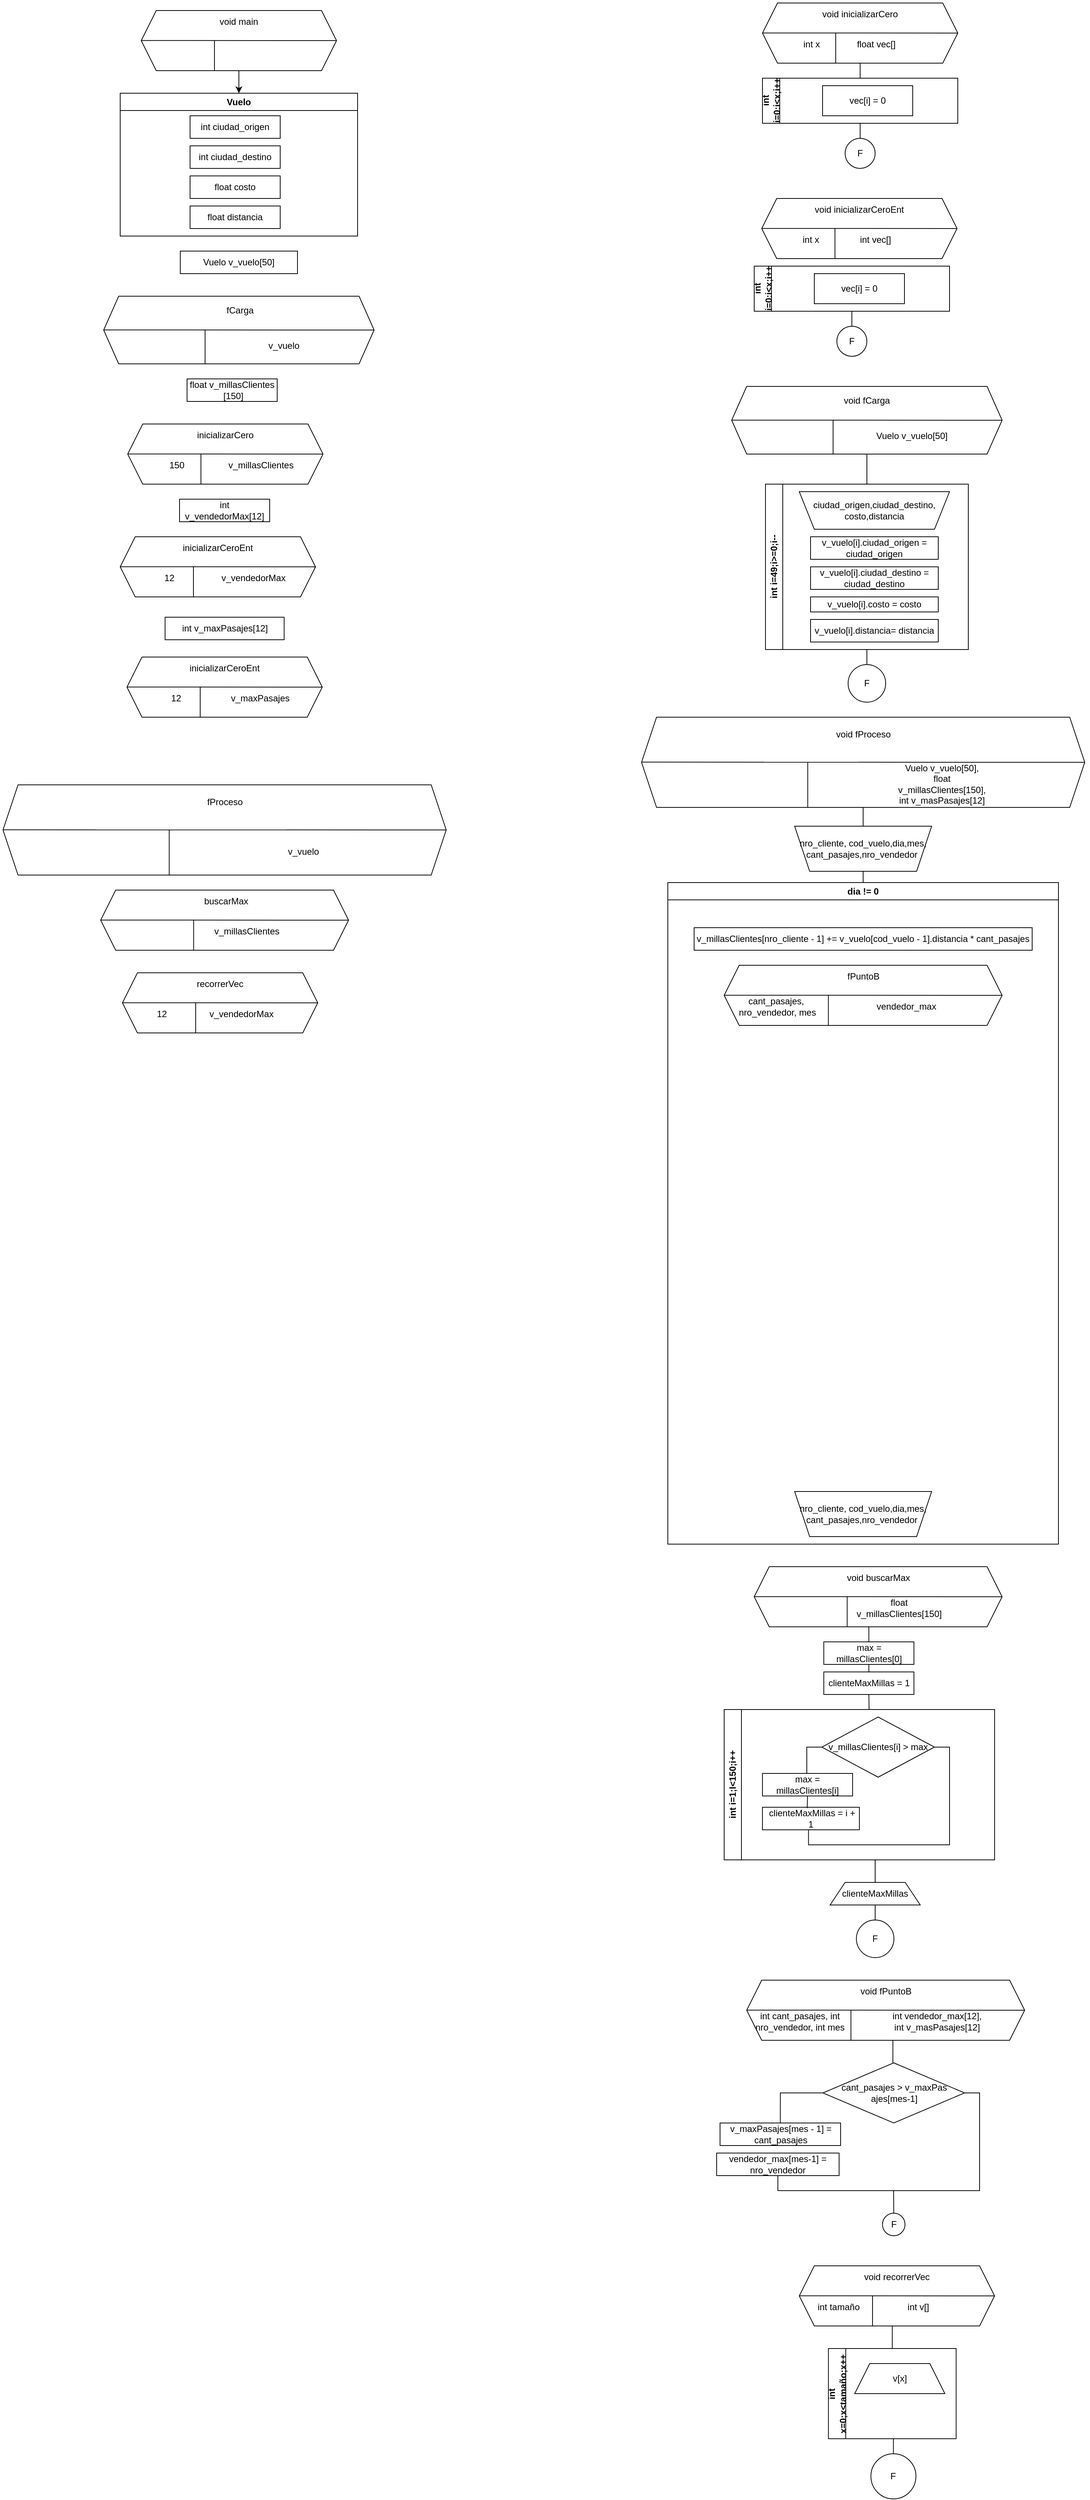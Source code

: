 <mxfile version="22.0.8" type="device">
  <diagram id="C5RBs43oDa-KdzZeNtuy" name="Page-1">
    <mxGraphModel dx="4115" dy="2000" grid="1" gridSize="10" guides="1" tooltips="1" connect="1" arrows="1" fold="1" page="1" pageScale="1" pageWidth="827" pageHeight="1169" math="0" shadow="0">
      <root>
        <mxCell id="WIyWlLk6GJQsqaUBKTNV-0" />
        <mxCell id="WIyWlLk6GJQsqaUBKTNV-1" parent="WIyWlLk6GJQsqaUBKTNV-0" />
        <mxCell id="2txYpKSFUq0930Tdio0c-0" value="" style="group" vertex="1" connectable="0" parent="WIyWlLk6GJQsqaUBKTNV-1">
          <mxGeometry x="284" y="70" width="260" height="80" as="geometry" />
        </mxCell>
        <mxCell id="2txYpKSFUq0930Tdio0c-1" value="" style="group;shadow=1;" vertex="1" connectable="0" parent="2txYpKSFUq0930Tdio0c-0">
          <mxGeometry width="260" height="80" as="geometry" />
        </mxCell>
        <mxCell id="2txYpKSFUq0930Tdio0c-2" value="" style="shape=hexagon;perimeter=hexagonPerimeter2;whiteSpace=wrap;html=1;fixedSize=1;size=20;" vertex="1" parent="2txYpKSFUq0930Tdio0c-1">
          <mxGeometry width="260" height="80" as="geometry" />
        </mxCell>
        <mxCell id="2txYpKSFUq0930Tdio0c-3" value="" style="endArrow=none;html=1;rounded=0;entryX=1;entryY=0.5;entryDx=0;entryDy=0;" edge="1" parent="2txYpKSFUq0930Tdio0c-1" target="2txYpKSFUq0930Tdio0c-2">
          <mxGeometry width="50" height="50" relative="1" as="geometry">
            <mxPoint y="39.86" as="sourcePoint" />
            <mxPoint x="173.333" y="39.86" as="targetPoint" />
          </mxGeometry>
        </mxCell>
        <mxCell id="2txYpKSFUq0930Tdio0c-6" value="void main" style="text;strokeColor=none;align=center;fillColor=none;html=1;verticalAlign=middle;whiteSpace=wrap;rounded=0;fontSize=12;fontFamily=Helvetica;fontColor=default;" vertex="1" parent="2txYpKSFUq0930Tdio0c-1">
          <mxGeometry x="65" y="10" width="130" height="10" as="geometry" />
        </mxCell>
        <mxCell id="2txYpKSFUq0930Tdio0c-7" value="" style="endArrow=none;html=1;rounded=0;fontFamily=Helvetica;fontSize=12;fontColor=default;exitX=0.375;exitY=1;exitDx=0;exitDy=0;movable=0;resizable=0;rotatable=0;deletable=0;editable=0;locked=1;connectable=0;" edge="1" parent="2txYpKSFUq0930Tdio0c-0" source="2txYpKSFUq0930Tdio0c-2">
          <mxGeometry width="50" height="50" relative="1" as="geometry">
            <mxPoint x="43.333" y="100" as="sourcePoint" />
            <mxPoint x="97.5" y="40" as="targetPoint" />
          </mxGeometry>
        </mxCell>
        <mxCell id="2txYpKSFUq0930Tdio0c-8" value="Vuelo" style="swimlane;whiteSpace=wrap;html=1;" vertex="1" parent="WIyWlLk6GJQsqaUBKTNV-1">
          <mxGeometry x="256" y="180" width="316" height="190" as="geometry" />
        </mxCell>
        <mxCell id="2txYpKSFUq0930Tdio0c-9" value="int ciudad_origen" style="whiteSpace=wrap;html=1;" vertex="1" parent="2txYpKSFUq0930Tdio0c-8">
          <mxGeometry x="93" y="30" width="120" height="30" as="geometry" />
        </mxCell>
        <mxCell id="2txYpKSFUq0930Tdio0c-11" value="float costo" style="whiteSpace=wrap;html=1;" vertex="1" parent="2txYpKSFUq0930Tdio0c-8">
          <mxGeometry x="93" y="110" width="120" height="30" as="geometry" />
        </mxCell>
        <mxCell id="2txYpKSFUq0930Tdio0c-12" value="float distancia" style="whiteSpace=wrap;html=1;" vertex="1" parent="2txYpKSFUq0930Tdio0c-8">
          <mxGeometry x="93" y="150" width="120" height="30" as="geometry" />
        </mxCell>
        <mxCell id="2txYpKSFUq0930Tdio0c-16" value="int ciudad_destino" style="whiteSpace=wrap;html=1;" vertex="1" parent="2txYpKSFUq0930Tdio0c-8">
          <mxGeometry x="93" y="70" width="120" height="30" as="geometry" />
        </mxCell>
        <mxCell id="2txYpKSFUq0930Tdio0c-17" style="edgeStyle=orthogonalEdgeStyle;rounded=0;orthogonalLoop=1;jettySize=auto;html=1;exitX=0.5;exitY=1;exitDx=0;exitDy=0;" edge="1" parent="WIyWlLk6GJQsqaUBKTNV-1" source="2txYpKSFUq0930Tdio0c-2" target="2txYpKSFUq0930Tdio0c-8">
          <mxGeometry relative="1" as="geometry" />
        </mxCell>
        <mxCell id="2txYpKSFUq0930Tdio0c-18" value="Vuelo v_vuelo[50]" style="whiteSpace=wrap;html=1;" vertex="1" parent="WIyWlLk6GJQsqaUBKTNV-1">
          <mxGeometry x="336" y="390" width="156" height="30" as="geometry" />
        </mxCell>
        <mxCell id="2txYpKSFUq0930Tdio0c-19" style="edgeStyle=orthogonalEdgeStyle;rounded=0;orthogonalLoop=1;jettySize=auto;html=1;exitX=0.5;exitY=1;exitDx=0;exitDy=0;entryX=0.5;entryY=0;entryDx=0;entryDy=0;endArrow=none;endFill=0;" edge="1" parent="WIyWlLk6GJQsqaUBKTNV-1" source="2txYpKSFUq0930Tdio0c-20" target="2txYpKSFUq0930Tdio0c-26">
          <mxGeometry relative="1" as="geometry" />
        </mxCell>
        <mxCell id="2txYpKSFUq0930Tdio0c-20" value="int i=49;i&amp;gt;=0;i--" style="swimlane;horizontal=0;whiteSpace=wrap;html=1;rounded=0;" vertex="1" parent="WIyWlLk6GJQsqaUBKTNV-1">
          <mxGeometry x="1115" y="700" width="270" height="220" as="geometry" />
        </mxCell>
        <mxCell id="2txYpKSFUq0930Tdio0c-21" value="ciudad_origen,ciudad_destino, costo,distancia" style="shape=trapezoid;perimeter=trapezoidPerimeter;whiteSpace=wrap;html=1;fixedSize=1;direction=west;rounded=0;" vertex="1" parent="2txYpKSFUq0930Tdio0c-20">
          <mxGeometry x="45" y="10" width="200" height="50" as="geometry" />
        </mxCell>
        <mxCell id="2txYpKSFUq0930Tdio0c-22" value="v_vuelo[i].ciudad_origen = ciudad_origen" style="whiteSpace=wrap;html=1;rounded=0;" vertex="1" parent="2txYpKSFUq0930Tdio0c-20">
          <mxGeometry x="60" y="70" width="170" height="30" as="geometry" />
        </mxCell>
        <mxCell id="2txYpKSFUq0930Tdio0c-23" value="v_vuelo[i].ciudad_destino = ciudad_destino" style="whiteSpace=wrap;html=1;rounded=0;" vertex="1" parent="2txYpKSFUq0930Tdio0c-20">
          <mxGeometry x="60" y="110" width="170" height="30" as="geometry" />
        </mxCell>
        <mxCell id="2txYpKSFUq0930Tdio0c-24" value="v_vuelo[i].costo = costo" style="whiteSpace=wrap;html=1;rounded=0;" vertex="1" parent="2txYpKSFUq0930Tdio0c-20">
          <mxGeometry x="60" y="150" width="170" height="20" as="geometry" />
        </mxCell>
        <mxCell id="2txYpKSFUq0930Tdio0c-25" value="v_vuelo[i].distancia= distancia" style="whiteSpace=wrap;html=1;rounded=0;" vertex="1" parent="2txYpKSFUq0930Tdio0c-20">
          <mxGeometry x="60" y="180" width="170" height="30" as="geometry" />
        </mxCell>
        <mxCell id="2txYpKSFUq0930Tdio0c-26" value="F" style="ellipse;whiteSpace=wrap;html=1;rounded=0;" vertex="1" parent="WIyWlLk6GJQsqaUBKTNV-1">
          <mxGeometry x="1225" y="940" width="50" height="50" as="geometry" />
        </mxCell>
        <mxCell id="2txYpKSFUq0930Tdio0c-27" value="" style="group;rounded=0;" vertex="1" connectable="0" parent="WIyWlLk6GJQsqaUBKTNV-1">
          <mxGeometry x="1070" y="570" width="360" height="90" as="geometry" />
        </mxCell>
        <mxCell id="2txYpKSFUq0930Tdio0c-28" value="" style="group;shadow=1;rounded=0;" vertex="1" connectable="0" parent="2txYpKSFUq0930Tdio0c-27">
          <mxGeometry width="360" height="90.0" as="geometry" />
        </mxCell>
        <mxCell id="2txYpKSFUq0930Tdio0c-29" value="" style="shape=hexagon;perimeter=hexagonPerimeter2;whiteSpace=wrap;html=1;fixedSize=1;size=20;rounded=0;" vertex="1" parent="2txYpKSFUq0930Tdio0c-28">
          <mxGeometry width="360" height="90.0" as="geometry" />
        </mxCell>
        <mxCell id="2txYpKSFUq0930Tdio0c-30" value="" style="endArrow=none;html=1;rounded=0;entryX=1;entryY=0.5;entryDx=0;entryDy=0;" edge="1" parent="2txYpKSFUq0930Tdio0c-28" target="2txYpKSFUq0930Tdio0c-29">
          <mxGeometry width="50" height="50" relative="1" as="geometry">
            <mxPoint y="44.843" as="sourcePoint" />
            <mxPoint x="240.0" y="44.843" as="targetPoint" />
          </mxGeometry>
        </mxCell>
        <mxCell id="2txYpKSFUq0930Tdio0c-31" value="Vuelo v_vuelo[50]" style="text;align=center;html=1;verticalAlign=middle;whiteSpace=wrap;rounded=0;fontSize=12;fontFamily=Helvetica;" vertex="1" parent="2txYpKSFUq0930Tdio0c-28">
          <mxGeometry x="130" y="49.091" width="220" height="33.75" as="geometry" />
        </mxCell>
        <mxCell id="2txYpKSFUq0930Tdio0c-32" value="void fCarga" style="text;align=center;html=1;verticalAlign=middle;whiteSpace=wrap;rounded=0;fontSize=12;fontFamily=Helvetica;" vertex="1" parent="2txYpKSFUq0930Tdio0c-28">
          <mxGeometry x="90" y="16.364" width="180" height="6.136" as="geometry" />
        </mxCell>
        <mxCell id="2txYpKSFUq0930Tdio0c-33" value="" style="endArrow=none;html=1;rounded=0;fontFamily=Helvetica;fontSize=12;fontColor=default;exitX=0.375;exitY=1;exitDx=0;exitDy=0;" edge="1" parent="2txYpKSFUq0930Tdio0c-27" source="2txYpKSFUq0930Tdio0c-29">
          <mxGeometry width="50" height="50" relative="1" as="geometry">
            <mxPoint x="60.0" y="112.5" as="sourcePoint" />
            <mxPoint x="135" y="45.0" as="targetPoint" />
          </mxGeometry>
        </mxCell>
        <mxCell id="2txYpKSFUq0930Tdio0c-34" style="edgeStyle=orthogonalEdgeStyle;rounded=0;orthogonalLoop=1;jettySize=auto;html=1;exitX=0.5;exitY=1;exitDx=0;exitDy=0;entryX=0.5;entryY=0;entryDx=0;entryDy=0;endArrow=none;endFill=0;" edge="1" parent="WIyWlLk6GJQsqaUBKTNV-1" source="2txYpKSFUq0930Tdio0c-29" target="2txYpKSFUq0930Tdio0c-20">
          <mxGeometry relative="1" as="geometry" />
        </mxCell>
        <mxCell id="2txYpKSFUq0930Tdio0c-35" value="" style="group;rounded=0;" vertex="1" connectable="0" parent="WIyWlLk6GJQsqaUBKTNV-1">
          <mxGeometry x="234" y="450" width="360" height="90" as="geometry" />
        </mxCell>
        <mxCell id="2txYpKSFUq0930Tdio0c-36" value="" style="group;shadow=1;rounded=0;" vertex="1" connectable="0" parent="2txYpKSFUq0930Tdio0c-35">
          <mxGeometry width="360" height="90.0" as="geometry" />
        </mxCell>
        <mxCell id="2txYpKSFUq0930Tdio0c-37" value="" style="shape=hexagon;perimeter=hexagonPerimeter2;whiteSpace=wrap;html=1;fixedSize=1;size=20;rounded=0;" vertex="1" parent="2txYpKSFUq0930Tdio0c-36">
          <mxGeometry width="360" height="90.0" as="geometry" />
        </mxCell>
        <mxCell id="2txYpKSFUq0930Tdio0c-38" value="" style="endArrow=none;html=1;rounded=0;entryX=1;entryY=0.5;entryDx=0;entryDy=0;" edge="1" parent="2txYpKSFUq0930Tdio0c-36" target="2txYpKSFUq0930Tdio0c-37">
          <mxGeometry width="50" height="50" relative="1" as="geometry">
            <mxPoint y="44.843" as="sourcePoint" />
            <mxPoint x="240.0" y="44.843" as="targetPoint" />
          </mxGeometry>
        </mxCell>
        <mxCell id="2txYpKSFUq0930Tdio0c-39" value="v_vuelo" style="text;align=center;html=1;verticalAlign=middle;whiteSpace=wrap;rounded=0;fontSize=12;fontFamily=Helvetica;" vertex="1" parent="2txYpKSFUq0930Tdio0c-36">
          <mxGeometry x="130" y="49.091" width="220" height="33.75" as="geometry" />
        </mxCell>
        <mxCell id="2txYpKSFUq0930Tdio0c-40" value="&amp;nbsp;fCarga" style="text;align=center;html=1;verticalAlign=middle;whiteSpace=wrap;rounded=0;fontSize=12;fontFamily=Helvetica;" vertex="1" parent="2txYpKSFUq0930Tdio0c-36">
          <mxGeometry x="90" y="16.364" width="180" height="6.136" as="geometry" />
        </mxCell>
        <mxCell id="2txYpKSFUq0930Tdio0c-41" value="" style="endArrow=none;html=1;rounded=0;fontFamily=Helvetica;fontSize=12;fontColor=default;exitX=0.375;exitY=1;exitDx=0;exitDy=0;" edge="1" parent="2txYpKSFUq0930Tdio0c-35" source="2txYpKSFUq0930Tdio0c-37">
          <mxGeometry width="50" height="50" relative="1" as="geometry">
            <mxPoint x="60.0" y="112.5" as="sourcePoint" />
            <mxPoint x="135" y="45.0" as="targetPoint" />
          </mxGeometry>
        </mxCell>
        <mxCell id="2txYpKSFUq0930Tdio0c-42" value="dia != 0" style="swimlane;whiteSpace=wrap;html=1;rounded=0;" vertex="1" parent="WIyWlLk6GJQsqaUBKTNV-1">
          <mxGeometry x="985" y="1230" width="520" height="880" as="geometry" />
        </mxCell>
        <mxCell id="2txYpKSFUq0930Tdio0c-43" value="nro_cliente, cod_vuelo,dia,mes, cant_pasajes,nro_vendedor&amp;nbsp;" style="shape=trapezoid;perimeter=trapezoidPerimeter;whiteSpace=wrap;html=1;fixedSize=1;direction=west;rounded=0;" vertex="1" parent="2txYpKSFUq0930Tdio0c-42">
          <mxGeometry x="168.83" y="810" width="182.37" height="60" as="geometry" />
        </mxCell>
        <mxCell id="2txYpKSFUq0930Tdio0c-239" value="v_millasClientes[nro_cliente - 1] += v_vuelo[cod_vuelo - 1].distancia * cant_pasajes" style="whiteSpace=wrap;html=1;" vertex="1" parent="2txYpKSFUq0930Tdio0c-42">
          <mxGeometry x="35" y="60" width="450" height="30" as="geometry" />
        </mxCell>
        <mxCell id="2txYpKSFUq0930Tdio0c-443" value="" style="group" vertex="1" connectable="0" parent="2txYpKSFUq0930Tdio0c-42">
          <mxGeometry x="75" y="110" width="370" height="80" as="geometry" />
        </mxCell>
        <mxCell id="2txYpKSFUq0930Tdio0c-444" value="" style="group;shadow=1;" vertex="1" connectable="0" parent="2txYpKSFUq0930Tdio0c-443">
          <mxGeometry width="370.0" height="80" as="geometry" />
        </mxCell>
        <mxCell id="2txYpKSFUq0930Tdio0c-445" value="" style="shape=hexagon;perimeter=hexagonPerimeter2;whiteSpace=wrap;html=1;fixedSize=1;size=20;" vertex="1" parent="2txYpKSFUq0930Tdio0c-444">
          <mxGeometry width="370.0" height="80" as="geometry" />
        </mxCell>
        <mxCell id="2txYpKSFUq0930Tdio0c-446" value="" style="endArrow=none;html=1;rounded=0;entryX=1;entryY=0.5;entryDx=0;entryDy=0;" edge="1" parent="2txYpKSFUq0930Tdio0c-444" target="2txYpKSFUq0930Tdio0c-445">
          <mxGeometry width="50" height="50" relative="1" as="geometry">
            <mxPoint y="39.86" as="sourcePoint" />
            <mxPoint x="246.667" y="39.86" as="targetPoint" />
          </mxGeometry>
        </mxCell>
        <mxCell id="2txYpKSFUq0930Tdio0c-447" value="cant_pasajes,&amp;nbsp; nro_vendedor, mes" style="text;strokeColor=none;align=center;fillColor=none;html=1;verticalAlign=middle;whiteSpace=wrap;rounded=0;fontSize=12;fontFamily=Helvetica;fontColor=default;" vertex="1" parent="2txYpKSFUq0930Tdio0c-444">
          <mxGeometry x="0.002" y="40" width="141.833" height="30" as="geometry" />
        </mxCell>
        <mxCell id="2txYpKSFUq0930Tdio0c-448" value="fPuntoB" style="text;strokeColor=none;align=center;fillColor=none;html=1;verticalAlign=middle;whiteSpace=wrap;rounded=0;fontSize=12;fontFamily=Helvetica;fontColor=default;" vertex="1" parent="2txYpKSFUq0930Tdio0c-444">
          <mxGeometry x="92.5" y="10" width="185.0" height="10" as="geometry" />
        </mxCell>
        <mxCell id="2txYpKSFUq0930Tdio0c-449" value="&amp;nbsp;vendedor_max" style="text;strokeColor=none;align=center;fillColor=none;html=1;verticalAlign=middle;whiteSpace=wrap;rounded=0;" vertex="1" parent="2txYpKSFUq0930Tdio0c-444">
          <mxGeometry x="203.5" y="40" width="74" height="30" as="geometry" />
        </mxCell>
        <mxCell id="2txYpKSFUq0930Tdio0c-450" value="" style="endArrow=none;html=1;rounded=0;fontFamily=Helvetica;fontSize=12;fontColor=default;exitX=0.375;exitY=1;exitDx=0;exitDy=0;movable=0;resizable=0;rotatable=0;deletable=0;editable=0;locked=1;connectable=0;" edge="1" parent="2txYpKSFUq0930Tdio0c-443" source="2txYpKSFUq0930Tdio0c-445">
          <mxGeometry width="50" height="50" relative="1" as="geometry">
            <mxPoint x="61.667" y="100" as="sourcePoint" />
            <mxPoint x="138.75" y="40" as="targetPoint" />
          </mxGeometry>
        </mxCell>
        <mxCell id="2txYpKSFUq0930Tdio0c-82" value="" style="group;rounded=0;" vertex="1" connectable="0" parent="WIyWlLk6GJQsqaUBKTNV-1">
          <mxGeometry x="950" y="1010" width="590" height="120" as="geometry" />
        </mxCell>
        <mxCell id="2txYpKSFUq0930Tdio0c-83" value="" style="group;shadow=1;rounded=0;" vertex="1" connectable="0" parent="2txYpKSFUq0930Tdio0c-82">
          <mxGeometry width="590" height="120" as="geometry" />
        </mxCell>
        <mxCell id="2txYpKSFUq0930Tdio0c-84" value="" style="shape=hexagon;perimeter=hexagonPerimeter2;whiteSpace=wrap;html=1;fixedSize=1;size=20;rounded=0;" vertex="1" parent="2txYpKSFUq0930Tdio0c-83">
          <mxGeometry width="590" height="120" as="geometry" />
        </mxCell>
        <mxCell id="2txYpKSFUq0930Tdio0c-85" value="" style="endArrow=none;html=1;rounded=0;entryX=1;entryY=0.5;entryDx=0;entryDy=0;" edge="1" parent="2txYpKSFUq0930Tdio0c-83" target="2txYpKSFUq0930Tdio0c-84">
          <mxGeometry width="50" height="50" relative="1" as="geometry">
            <mxPoint y="59.79" as="sourcePoint" />
            <mxPoint x="393.333" y="59.79" as="targetPoint" />
          </mxGeometry>
        </mxCell>
        <mxCell id="2txYpKSFUq0930Tdio0c-87" value="void fProceso" style="text;align=center;html=1;verticalAlign=middle;whiteSpace=wrap;rounded=0;fontSize=12;fontFamily=Helvetica;" vertex="1" parent="2txYpKSFUq0930Tdio0c-83">
          <mxGeometry x="147.5" y="15" width="295" height="15" as="geometry" />
        </mxCell>
        <mxCell id="2txYpKSFUq0930Tdio0c-102" value="Vuelo v_vuelo[50], float v_millasClientes[150], int v_masPasajes[12]" style="text;strokeColor=none;align=center;fillColor=none;html=1;verticalAlign=middle;whiteSpace=wrap;rounded=0;" vertex="1" parent="2txYpKSFUq0930Tdio0c-83">
          <mxGeometry x="340" y="74" width="120" height="30" as="geometry" />
        </mxCell>
        <mxCell id="2txYpKSFUq0930Tdio0c-88" value="" style="endArrow=none;html=1;rounded=0;fontFamily=Helvetica;fontSize=12;fontColor=default;exitX=0.375;exitY=1;exitDx=0;exitDy=0;" edge="1" parent="2txYpKSFUq0930Tdio0c-82" source="2txYpKSFUq0930Tdio0c-84">
          <mxGeometry width="50" height="50" relative="1" as="geometry">
            <mxPoint x="98.333" y="150" as="sourcePoint" />
            <mxPoint x="221.25" y="60" as="targetPoint" />
          </mxGeometry>
        </mxCell>
        <mxCell id="2txYpKSFUq0930Tdio0c-89" style="edgeStyle=orthogonalEdgeStyle;rounded=0;orthogonalLoop=1;jettySize=auto;html=1;exitX=0.5;exitY=0;exitDx=0;exitDy=0;entryX=0.5;entryY=0;entryDx=0;entryDy=0;endArrow=none;endFill=0;" edge="1" parent="WIyWlLk6GJQsqaUBKTNV-1" source="2txYpKSFUq0930Tdio0c-90" target="2txYpKSFUq0930Tdio0c-42">
          <mxGeometry relative="1" as="geometry" />
        </mxCell>
        <mxCell id="2txYpKSFUq0930Tdio0c-90" value="nro_cliente, cod_vuelo,dia,mes, cant_pasajes,nro_vendedor&amp;nbsp;" style="shape=trapezoid;perimeter=trapezoidPerimeter;whiteSpace=wrap;html=1;fixedSize=1;direction=west;rounded=0;" vertex="1" parent="WIyWlLk6GJQsqaUBKTNV-1">
          <mxGeometry x="1153.82" y="1155" width="182.37" height="60" as="geometry" />
        </mxCell>
        <mxCell id="2txYpKSFUq0930Tdio0c-91" style="edgeStyle=orthogonalEdgeStyle;rounded=0;orthogonalLoop=1;jettySize=auto;html=1;exitX=0.5;exitY=1;exitDx=0;exitDy=0;entryX=0.5;entryY=1;entryDx=0;entryDy=0;endArrow=none;endFill=0;" edge="1" parent="WIyWlLk6GJQsqaUBKTNV-1" source="2txYpKSFUq0930Tdio0c-84" target="2txYpKSFUq0930Tdio0c-90">
          <mxGeometry relative="1" as="geometry" />
        </mxCell>
        <mxCell id="2txYpKSFUq0930Tdio0c-110" value="" style="group;rounded=0;" vertex="1" connectable="0" parent="WIyWlLk6GJQsqaUBKTNV-1">
          <mxGeometry x="100" y="1100" width="590" height="120" as="geometry" />
        </mxCell>
        <mxCell id="2txYpKSFUq0930Tdio0c-111" value="" style="group;shadow=1;rounded=0;" vertex="1" connectable="0" parent="2txYpKSFUq0930Tdio0c-110">
          <mxGeometry width="590" height="120" as="geometry" />
        </mxCell>
        <mxCell id="2txYpKSFUq0930Tdio0c-112" value="" style="shape=hexagon;perimeter=hexagonPerimeter2;whiteSpace=wrap;html=1;fixedSize=1;size=20;rounded=0;" vertex="1" parent="2txYpKSFUq0930Tdio0c-111">
          <mxGeometry width="590" height="120" as="geometry" />
        </mxCell>
        <mxCell id="2txYpKSFUq0930Tdio0c-113" value="" style="endArrow=none;html=1;rounded=0;entryX=1;entryY=0.5;entryDx=0;entryDy=0;" edge="1" parent="2txYpKSFUq0930Tdio0c-111" target="2txYpKSFUq0930Tdio0c-112">
          <mxGeometry width="50" height="50" relative="1" as="geometry">
            <mxPoint y="59.79" as="sourcePoint" />
            <mxPoint x="393.333" y="59.79" as="targetPoint" />
          </mxGeometry>
        </mxCell>
        <mxCell id="2txYpKSFUq0930Tdio0c-114" value="fProceso" style="text;align=center;html=1;verticalAlign=middle;whiteSpace=wrap;rounded=0;fontSize=12;fontFamily=Helvetica;" vertex="1" parent="2txYpKSFUq0930Tdio0c-111">
          <mxGeometry x="147.5" y="15" width="295" height="15" as="geometry" />
        </mxCell>
        <mxCell id="2txYpKSFUq0930Tdio0c-115" value="v_vuelo" style="text;strokeColor=none;align=center;fillColor=none;html=1;verticalAlign=middle;whiteSpace=wrap;rounded=0;" vertex="1" parent="2txYpKSFUq0930Tdio0c-111">
          <mxGeometry x="340" y="74" width="120" height="30" as="geometry" />
        </mxCell>
        <mxCell id="2txYpKSFUq0930Tdio0c-116" value="" style="endArrow=none;html=1;rounded=0;fontFamily=Helvetica;fontSize=12;fontColor=default;exitX=0.375;exitY=1;exitDx=0;exitDy=0;" edge="1" parent="2txYpKSFUq0930Tdio0c-110" source="2txYpKSFUq0930Tdio0c-112">
          <mxGeometry width="50" height="50" relative="1" as="geometry">
            <mxPoint x="98.333" y="150" as="sourcePoint" />
            <mxPoint x="221.25" y="60" as="targetPoint" />
          </mxGeometry>
        </mxCell>
        <mxCell id="2txYpKSFUq0930Tdio0c-117" value="float v_millasClientes&lt;br&gt;&amp;nbsp;[150]" style="whiteSpace=wrap;html=1;" vertex="1" parent="WIyWlLk6GJQsqaUBKTNV-1">
          <mxGeometry x="345" y="560" width="120" height="30" as="geometry" />
        </mxCell>
        <mxCell id="2txYpKSFUq0930Tdio0c-118" value="" style="group" vertex="1" connectable="0" parent="WIyWlLk6GJQsqaUBKTNV-1">
          <mxGeometry x="1111" y="60" width="260" height="80" as="geometry" />
        </mxCell>
        <mxCell id="2txYpKSFUq0930Tdio0c-119" value="" style="group;shadow=1;" vertex="1" connectable="0" parent="2txYpKSFUq0930Tdio0c-118">
          <mxGeometry width="260" height="80" as="geometry" />
        </mxCell>
        <mxCell id="2txYpKSFUq0930Tdio0c-120" value="" style="shape=hexagon;perimeter=hexagonPerimeter2;whiteSpace=wrap;html=1;fixedSize=1;size=20;" vertex="1" parent="2txYpKSFUq0930Tdio0c-119">
          <mxGeometry width="260" height="80" as="geometry" />
        </mxCell>
        <mxCell id="2txYpKSFUq0930Tdio0c-121" value="" style="endArrow=none;html=1;rounded=0;entryX=1;entryY=0.5;entryDx=0;entryDy=0;" edge="1" parent="2txYpKSFUq0930Tdio0c-119" target="2txYpKSFUq0930Tdio0c-120">
          <mxGeometry width="50" height="50" relative="1" as="geometry">
            <mxPoint y="39.86" as="sourcePoint" />
            <mxPoint x="173.333" y="39.86" as="targetPoint" />
          </mxGeometry>
        </mxCell>
        <mxCell id="2txYpKSFUq0930Tdio0c-122" value="int x" style="text;strokeColor=none;align=center;fillColor=none;html=1;verticalAlign=middle;whiteSpace=wrap;rounded=0;fontSize=12;fontFamily=Helvetica;fontColor=default;" vertex="1" parent="2txYpKSFUq0930Tdio0c-119">
          <mxGeometry x="21.667" y="40" width="86.667" height="30" as="geometry" />
        </mxCell>
        <mxCell id="2txYpKSFUq0930Tdio0c-123" value="float vec[]" style="text;strokeColor=none;align=center;fillColor=none;html=1;verticalAlign=middle;whiteSpace=wrap;rounded=0;fontSize=12;fontFamily=Helvetica;fontColor=default;" vertex="1" parent="2txYpKSFUq0930Tdio0c-119">
          <mxGeometry x="108.333" y="40" width="86.667" height="30" as="geometry" />
        </mxCell>
        <mxCell id="2txYpKSFUq0930Tdio0c-124" value="void inicializarCero" style="text;strokeColor=none;align=center;fillColor=none;html=1;verticalAlign=middle;whiteSpace=wrap;rounded=0;fontSize=12;fontFamily=Helvetica;fontColor=default;" vertex="1" parent="2txYpKSFUq0930Tdio0c-119">
          <mxGeometry x="65" y="10" width="130" height="10" as="geometry" />
        </mxCell>
        <mxCell id="2txYpKSFUq0930Tdio0c-125" value="" style="endArrow=none;html=1;rounded=0;fontFamily=Helvetica;fontSize=12;fontColor=default;exitX=0.375;exitY=1;exitDx=0;exitDy=0;movable=0;resizable=0;rotatable=0;deletable=0;editable=0;locked=1;connectable=0;" edge="1" parent="2txYpKSFUq0930Tdio0c-118" source="2txYpKSFUq0930Tdio0c-120">
          <mxGeometry width="50" height="50" relative="1" as="geometry">
            <mxPoint x="43.333" y="100" as="sourcePoint" />
            <mxPoint x="97.5" y="40" as="targetPoint" />
          </mxGeometry>
        </mxCell>
        <mxCell id="2txYpKSFUq0930Tdio0c-126" style="edgeStyle=orthogonalEdgeStyle;rounded=0;orthogonalLoop=1;jettySize=auto;html=1;exitX=0.5;exitY=1;exitDx=0;exitDy=0;endArrow=none;endFill=0;" edge="1" parent="WIyWlLk6GJQsqaUBKTNV-1" source="2txYpKSFUq0930Tdio0c-127" target="2txYpKSFUq0930Tdio0c-129">
          <mxGeometry relative="1" as="geometry" />
        </mxCell>
        <mxCell id="2txYpKSFUq0930Tdio0c-127" value="int i=0:i&amp;lt;x;i++" style="swimlane;horizontal=0;whiteSpace=wrap;html=1;" vertex="1" parent="WIyWlLk6GJQsqaUBKTNV-1">
          <mxGeometry x="1111" y="160" width="260" height="60" as="geometry" />
        </mxCell>
        <mxCell id="2txYpKSFUq0930Tdio0c-128" value="vec[i] = 0" style="whiteSpace=wrap;html=1;" vertex="1" parent="2txYpKSFUq0930Tdio0c-127">
          <mxGeometry x="80.0" y="10" width="120" height="40" as="geometry" />
        </mxCell>
        <mxCell id="2txYpKSFUq0930Tdio0c-129" value="F" style="ellipse;whiteSpace=wrap;html=1;" vertex="1" parent="WIyWlLk6GJQsqaUBKTNV-1">
          <mxGeometry x="1221" y="240" width="40" height="40" as="geometry" />
        </mxCell>
        <mxCell id="2txYpKSFUq0930Tdio0c-130" style="edgeStyle=orthogonalEdgeStyle;rounded=0;orthogonalLoop=1;jettySize=auto;html=1;exitX=0.5;exitY=1;exitDx=0;exitDy=0;entryX=0.5;entryY=0;entryDx=0;entryDy=0;endArrow=none;endFill=0;" edge="1" parent="WIyWlLk6GJQsqaUBKTNV-1" source="2txYpKSFUq0930Tdio0c-120" target="2txYpKSFUq0930Tdio0c-127">
          <mxGeometry relative="1" as="geometry" />
        </mxCell>
        <mxCell id="2txYpKSFUq0930Tdio0c-131" value="" style="group" vertex="1" connectable="0" parent="WIyWlLk6GJQsqaUBKTNV-1">
          <mxGeometry x="266" y="620" width="260" height="80" as="geometry" />
        </mxCell>
        <mxCell id="2txYpKSFUq0930Tdio0c-132" value="" style="group;shadow=1;" vertex="1" connectable="0" parent="2txYpKSFUq0930Tdio0c-131">
          <mxGeometry width="260" height="80" as="geometry" />
        </mxCell>
        <mxCell id="2txYpKSFUq0930Tdio0c-133" value="" style="shape=hexagon;perimeter=hexagonPerimeter2;whiteSpace=wrap;html=1;fixedSize=1;size=20;" vertex="1" parent="2txYpKSFUq0930Tdio0c-132">
          <mxGeometry width="260" height="80" as="geometry" />
        </mxCell>
        <mxCell id="2txYpKSFUq0930Tdio0c-134" value="" style="endArrow=none;html=1;rounded=0;entryX=1;entryY=0.5;entryDx=0;entryDy=0;" edge="1" parent="2txYpKSFUq0930Tdio0c-132" target="2txYpKSFUq0930Tdio0c-133">
          <mxGeometry width="50" height="50" relative="1" as="geometry">
            <mxPoint y="39.86" as="sourcePoint" />
            <mxPoint x="173.333" y="39.86" as="targetPoint" />
          </mxGeometry>
        </mxCell>
        <mxCell id="2txYpKSFUq0930Tdio0c-135" value="150" style="text;strokeColor=none;align=center;fillColor=none;html=1;verticalAlign=middle;whiteSpace=wrap;rounded=0;fontSize=12;fontFamily=Helvetica;fontColor=default;" vertex="1" parent="2txYpKSFUq0930Tdio0c-132">
          <mxGeometry x="21.667" y="40" width="86.667" height="30" as="geometry" />
        </mxCell>
        <mxCell id="2txYpKSFUq0930Tdio0c-136" value="v_millasClientes" style="text;strokeColor=none;align=center;fillColor=none;html=1;verticalAlign=middle;whiteSpace=wrap;rounded=0;fontSize=12;fontFamily=Helvetica;fontColor=default;" vertex="1" parent="2txYpKSFUq0930Tdio0c-132">
          <mxGeometry x="134.003" y="40" width="86.667" height="30" as="geometry" />
        </mxCell>
        <mxCell id="2txYpKSFUq0930Tdio0c-137" value="inicializarCero" style="text;strokeColor=none;align=center;fillColor=none;html=1;verticalAlign=middle;whiteSpace=wrap;rounded=0;fontSize=12;fontFamily=Helvetica;fontColor=default;" vertex="1" parent="2txYpKSFUq0930Tdio0c-132">
          <mxGeometry x="65" y="10" width="130" height="10" as="geometry" />
        </mxCell>
        <mxCell id="2txYpKSFUq0930Tdio0c-138" value="" style="endArrow=none;html=1;rounded=0;fontFamily=Helvetica;fontSize=12;fontColor=default;exitX=0.375;exitY=1;exitDx=0;exitDy=0;movable=0;resizable=0;rotatable=0;deletable=0;editable=0;locked=1;connectable=0;" edge="1" parent="2txYpKSFUq0930Tdio0c-131" source="2txYpKSFUq0930Tdio0c-133">
          <mxGeometry width="50" height="50" relative="1" as="geometry">
            <mxPoint x="43.333" y="100" as="sourcePoint" />
            <mxPoint x="97.5" y="40" as="targetPoint" />
          </mxGeometry>
        </mxCell>
        <mxCell id="2txYpKSFUq0930Tdio0c-216" value="" style="group" vertex="1" connectable="0" parent="WIyWlLk6GJQsqaUBKTNV-1">
          <mxGeometry x="1100" y="2140" width="330" height="80" as="geometry" />
        </mxCell>
        <mxCell id="2txYpKSFUq0930Tdio0c-217" value="" style="group;shadow=1;" vertex="1" connectable="0" parent="2txYpKSFUq0930Tdio0c-216">
          <mxGeometry width="330" height="80" as="geometry" />
        </mxCell>
        <mxCell id="2txYpKSFUq0930Tdio0c-218" value="" style="shape=hexagon;perimeter=hexagonPerimeter2;whiteSpace=wrap;html=1;fixedSize=1;size=20;" vertex="1" parent="2txYpKSFUq0930Tdio0c-217">
          <mxGeometry width="330" height="80" as="geometry" />
        </mxCell>
        <mxCell id="2txYpKSFUq0930Tdio0c-219" value="" style="endArrow=none;html=1;rounded=0;entryX=1;entryY=0.5;entryDx=0;entryDy=0;" edge="1" parent="2txYpKSFUq0930Tdio0c-217" target="2txYpKSFUq0930Tdio0c-218">
          <mxGeometry width="50" height="50" relative="1" as="geometry">
            <mxPoint y="39.86" as="sourcePoint" />
            <mxPoint x="220.0" y="39.86" as="targetPoint" />
          </mxGeometry>
        </mxCell>
        <mxCell id="2txYpKSFUq0930Tdio0c-220" value="float v_millasClientes[150]" style="text;strokeColor=none;align=center;fillColor=none;html=1;verticalAlign=middle;whiteSpace=wrap;rounded=0;fontSize=12;fontFamily=Helvetica;fontColor=default;" vertex="1" parent="2txYpKSFUq0930Tdio0c-217">
          <mxGeometry x="137.5" y="40" width="110.0" height="30" as="geometry" />
        </mxCell>
        <mxCell id="2txYpKSFUq0930Tdio0c-221" value="void buscarMax" style="text;strokeColor=none;align=center;fillColor=none;html=1;verticalAlign=middle;whiteSpace=wrap;rounded=0;fontSize=12;fontFamily=Helvetica;fontColor=default;" vertex="1" parent="2txYpKSFUq0930Tdio0c-217">
          <mxGeometry x="82.5" y="10" width="165" height="10" as="geometry" />
        </mxCell>
        <mxCell id="2txYpKSFUq0930Tdio0c-222" value="" style="endArrow=none;html=1;rounded=0;fontFamily=Helvetica;fontSize=12;fontColor=default;exitX=0.375;exitY=1;exitDx=0;exitDy=0;movable=0;resizable=0;rotatable=0;deletable=0;editable=0;locked=1;connectable=0;" edge="1" parent="2txYpKSFUq0930Tdio0c-216" source="2txYpKSFUq0930Tdio0c-218">
          <mxGeometry width="50" height="50" relative="1" as="geometry">
            <mxPoint x="55.0" y="100" as="sourcePoint" />
            <mxPoint x="123.75" y="40" as="targetPoint" />
          </mxGeometry>
        </mxCell>
        <mxCell id="2txYpKSFUq0930Tdio0c-224" value="int i=1;I&amp;lt;150;i++" style="swimlane;horizontal=0;whiteSpace=wrap;html=1;" vertex="1" parent="WIyWlLk6GJQsqaUBKTNV-1">
          <mxGeometry x="1060" y="2330" width="360" height="200" as="geometry" />
        </mxCell>
        <mxCell id="2txYpKSFUq0930Tdio0c-225" style="edgeStyle=orthogonalEdgeStyle;rounded=0;orthogonalLoop=1;jettySize=auto;html=1;exitX=0;exitY=0.5;exitDx=0;exitDy=0;endArrow=none;endFill=0;" edge="1" parent="2txYpKSFUq0930Tdio0c-224" source="2txYpKSFUq0930Tdio0c-226" target="2txYpKSFUq0930Tdio0c-227">
          <mxGeometry relative="1" as="geometry" />
        </mxCell>
        <mxCell id="2txYpKSFUq0930Tdio0c-226" value="v_millasClientes[i] &amp;gt; max" style="rhombus;whiteSpace=wrap;html=1;" vertex="1" parent="2txYpKSFUq0930Tdio0c-224">
          <mxGeometry x="130" y="10" width="150" height="80" as="geometry" />
        </mxCell>
        <mxCell id="2txYpKSFUq0930Tdio0c-227" value="max = millasClientes[i]" style="whiteSpace=wrap;html=1;" vertex="1" parent="2txYpKSFUq0930Tdio0c-224">
          <mxGeometry x="50.96" y="85" width="120" height="30" as="geometry" />
        </mxCell>
        <mxCell id="2txYpKSFUq0930Tdio0c-228" value="&amp;nbsp;clienteMaxMillas = i + 1" style="whiteSpace=wrap;html=1;" vertex="1" parent="2txYpKSFUq0930Tdio0c-224">
          <mxGeometry x="50.96" y="130" width="129.04" height="30" as="geometry" />
        </mxCell>
        <mxCell id="2txYpKSFUq0930Tdio0c-229" style="edgeStyle=orthogonalEdgeStyle;rounded=0;orthogonalLoop=1;jettySize=auto;html=1;exitX=0.5;exitY=1;exitDx=0;exitDy=0;entryX=0.462;entryY=0.04;entryDx=0;entryDy=0;entryPerimeter=0;endArrow=none;endFill=0;" edge="1" parent="2txYpKSFUq0930Tdio0c-224" source="2txYpKSFUq0930Tdio0c-227" target="2txYpKSFUq0930Tdio0c-228">
          <mxGeometry relative="1" as="geometry" />
        </mxCell>
        <mxCell id="2txYpKSFUq0930Tdio0c-230" style="edgeStyle=orthogonalEdgeStyle;rounded=0;orthogonalLoop=1;jettySize=auto;html=1;exitX=1;exitY=0.5;exitDx=0;exitDy=0;entryX=0.475;entryY=0.987;entryDx=0;entryDy=0;entryPerimeter=0;endArrow=none;endFill=0;" edge="1" parent="2txYpKSFUq0930Tdio0c-224" source="2txYpKSFUq0930Tdio0c-226" target="2txYpKSFUq0930Tdio0c-228">
          <mxGeometry relative="1" as="geometry" />
        </mxCell>
        <mxCell id="2txYpKSFUq0930Tdio0c-231" style="edgeStyle=orthogonalEdgeStyle;rounded=0;orthogonalLoop=1;jettySize=auto;html=1;exitX=0.5;exitY=1;exitDx=0;exitDy=0;entryX=0.5;entryY=0;entryDx=0;entryDy=0;endArrow=none;endFill=0;" edge="1" parent="WIyWlLk6GJQsqaUBKTNV-1" source="2txYpKSFUq0930Tdio0c-232" target="2txYpKSFUq0930Tdio0c-234">
          <mxGeometry relative="1" as="geometry" />
        </mxCell>
        <mxCell id="2txYpKSFUq0930Tdio0c-232" value="max = millasClientes[0]" style="whiteSpace=wrap;html=1;" vertex="1" parent="WIyWlLk6GJQsqaUBKTNV-1">
          <mxGeometry x="1192.63" y="2240" width="120" height="30" as="geometry" />
        </mxCell>
        <mxCell id="2txYpKSFUq0930Tdio0c-233" style="edgeStyle=orthogonalEdgeStyle;rounded=0;orthogonalLoop=1;jettySize=auto;html=1;exitX=0.5;exitY=1;exitDx=0;exitDy=0;endArrow=none;endFill=0;" edge="1" parent="WIyWlLk6GJQsqaUBKTNV-1" source="2txYpKSFUq0930Tdio0c-234">
          <mxGeometry relative="1" as="geometry">
            <mxPoint x="1252.94" y="2330" as="targetPoint" />
          </mxGeometry>
        </mxCell>
        <mxCell id="2txYpKSFUq0930Tdio0c-234" value="clienteMaxMillas = 1" style="whiteSpace=wrap;html=1;" vertex="1" parent="WIyWlLk6GJQsqaUBKTNV-1">
          <mxGeometry x="1192.63" y="2280" width="120" height="30" as="geometry" />
        </mxCell>
        <mxCell id="2txYpKSFUq0930Tdio0c-235" value="F" style="ellipse;whiteSpace=wrap;html=1;" vertex="1" parent="WIyWlLk6GJQsqaUBKTNV-1">
          <mxGeometry x="1236" y="2610" width="50" height="50" as="geometry" />
        </mxCell>
        <mxCell id="2txYpKSFUq0930Tdio0c-236" style="edgeStyle=orthogonalEdgeStyle;rounded=0;orthogonalLoop=1;jettySize=auto;html=1;exitX=0.5;exitY=1;exitDx=0;exitDy=0;entryX=0.5;entryY=0;entryDx=0;entryDy=0;endArrow=none;endFill=0;" edge="1" parent="WIyWlLk6GJQsqaUBKTNV-1" source="2txYpKSFUq0930Tdio0c-218" target="2txYpKSFUq0930Tdio0c-232">
          <mxGeometry relative="1" as="geometry" />
        </mxCell>
        <mxCell id="2txYpKSFUq0930Tdio0c-241" style="edgeStyle=orthogonalEdgeStyle;rounded=0;orthogonalLoop=1;jettySize=auto;html=1;exitX=0.5;exitY=1;exitDx=0;exitDy=0;entryX=0.5;entryY=0;entryDx=0;entryDy=0;endArrow=none;endFill=0;" edge="1" parent="WIyWlLk6GJQsqaUBKTNV-1" source="2txYpKSFUq0930Tdio0c-240" target="2txYpKSFUq0930Tdio0c-235">
          <mxGeometry relative="1" as="geometry" />
        </mxCell>
        <mxCell id="2txYpKSFUq0930Tdio0c-242" style="edgeStyle=orthogonalEdgeStyle;rounded=0;orthogonalLoop=1;jettySize=auto;html=1;exitX=0.5;exitY=0;exitDx=0;exitDy=0;endArrow=none;endFill=0;" edge="1" parent="WIyWlLk6GJQsqaUBKTNV-1" source="2txYpKSFUq0930Tdio0c-240">
          <mxGeometry relative="1" as="geometry">
            <mxPoint x="1261" y="2530" as="targetPoint" />
          </mxGeometry>
        </mxCell>
        <mxCell id="2txYpKSFUq0930Tdio0c-240" value="clienteMaxMillas" style="shape=trapezoid;perimeter=trapezoidPerimeter;whiteSpace=wrap;html=1;fixedSize=1;" vertex="1" parent="WIyWlLk6GJQsqaUBKTNV-1">
          <mxGeometry x="1201" y="2560" width="120" height="30" as="geometry" />
        </mxCell>
        <mxCell id="2txYpKSFUq0930Tdio0c-245" value="" style="group" vertex="1" connectable="0" parent="WIyWlLk6GJQsqaUBKTNV-1">
          <mxGeometry x="230" y="1240" width="330" height="80" as="geometry" />
        </mxCell>
        <mxCell id="2txYpKSFUq0930Tdio0c-246" value="" style="group;shadow=1;" vertex="1" connectable="0" parent="2txYpKSFUq0930Tdio0c-245">
          <mxGeometry width="330" height="80" as="geometry" />
        </mxCell>
        <mxCell id="2txYpKSFUq0930Tdio0c-247" value="" style="shape=hexagon;perimeter=hexagonPerimeter2;whiteSpace=wrap;html=1;fixedSize=1;size=20;" vertex="1" parent="2txYpKSFUq0930Tdio0c-246">
          <mxGeometry width="330" height="80" as="geometry" />
        </mxCell>
        <mxCell id="2txYpKSFUq0930Tdio0c-248" value="" style="endArrow=none;html=1;rounded=0;entryX=1;entryY=0.5;entryDx=0;entryDy=0;" edge="1" parent="2txYpKSFUq0930Tdio0c-246" target="2txYpKSFUq0930Tdio0c-247">
          <mxGeometry width="50" height="50" relative="1" as="geometry">
            <mxPoint y="39.86" as="sourcePoint" />
            <mxPoint x="220.0" y="39.86" as="targetPoint" />
          </mxGeometry>
        </mxCell>
        <mxCell id="2txYpKSFUq0930Tdio0c-249" value="&amp;nbsp;v_millasClientes" style="text;strokeColor=none;align=center;fillColor=none;html=1;verticalAlign=middle;whiteSpace=wrap;rounded=0;fontSize=12;fontFamily=Helvetica;fontColor=default;" vertex="1" parent="2txYpKSFUq0930Tdio0c-246">
          <mxGeometry x="137.5" y="40" width="110.0" height="30" as="geometry" />
        </mxCell>
        <mxCell id="2txYpKSFUq0930Tdio0c-250" value="&amp;nbsp;buscarMax" style="text;strokeColor=none;align=center;fillColor=none;html=1;verticalAlign=middle;whiteSpace=wrap;rounded=0;fontSize=12;fontFamily=Helvetica;fontColor=default;" vertex="1" parent="2txYpKSFUq0930Tdio0c-246">
          <mxGeometry x="82.5" y="10" width="165" height="10" as="geometry" />
        </mxCell>
        <mxCell id="2txYpKSFUq0930Tdio0c-251" value="" style="endArrow=none;html=1;rounded=0;fontFamily=Helvetica;fontSize=12;fontColor=default;exitX=0.375;exitY=1;exitDx=0;exitDy=0;movable=0;resizable=0;rotatable=0;deletable=0;editable=0;locked=1;connectable=0;" edge="1" parent="2txYpKSFUq0930Tdio0c-245" source="2txYpKSFUq0930Tdio0c-247">
          <mxGeometry width="50" height="50" relative="1" as="geometry">
            <mxPoint x="55.0" y="100" as="sourcePoint" />
            <mxPoint x="123.75" y="40" as="targetPoint" />
          </mxGeometry>
        </mxCell>
        <mxCell id="2txYpKSFUq0930Tdio0c-375" value="" style="group" vertex="1" connectable="0" parent="WIyWlLk6GJQsqaUBKTNV-1">
          <mxGeometry x="1090" y="2690" width="370" height="80" as="geometry" />
        </mxCell>
        <mxCell id="2txYpKSFUq0930Tdio0c-376" value="" style="group;shadow=1;" vertex="1" connectable="0" parent="2txYpKSFUq0930Tdio0c-375">
          <mxGeometry width="370.0" height="80" as="geometry" />
        </mxCell>
        <mxCell id="2txYpKSFUq0930Tdio0c-377" value="" style="shape=hexagon;perimeter=hexagonPerimeter2;whiteSpace=wrap;html=1;fixedSize=1;size=20;" vertex="1" parent="2txYpKSFUq0930Tdio0c-376">
          <mxGeometry width="370.0" height="80" as="geometry" />
        </mxCell>
        <mxCell id="2txYpKSFUq0930Tdio0c-378" value="" style="endArrow=none;html=1;rounded=0;entryX=1;entryY=0.5;entryDx=0;entryDy=0;" edge="1" parent="2txYpKSFUq0930Tdio0c-376" target="2txYpKSFUq0930Tdio0c-377">
          <mxGeometry width="50" height="50" relative="1" as="geometry">
            <mxPoint y="39.86" as="sourcePoint" />
            <mxPoint x="246.667" y="39.86" as="targetPoint" />
          </mxGeometry>
        </mxCell>
        <mxCell id="2txYpKSFUq0930Tdio0c-379" value="int cant_pasajes, int nro_vendedor, int mes" style="text;strokeColor=none;align=center;fillColor=none;html=1;verticalAlign=middle;whiteSpace=wrap;rounded=0;fontSize=12;fontFamily=Helvetica;fontColor=default;" vertex="1" parent="2txYpKSFUq0930Tdio0c-376">
          <mxGeometry x="0.002" y="40" width="141.833" height="30" as="geometry" />
        </mxCell>
        <mxCell id="2txYpKSFUq0930Tdio0c-380" value="void fPuntoB" style="text;strokeColor=none;align=center;fillColor=none;html=1;verticalAlign=middle;whiteSpace=wrap;rounded=0;fontSize=12;fontFamily=Helvetica;fontColor=default;" vertex="1" parent="2txYpKSFUq0930Tdio0c-376">
          <mxGeometry x="92.5" y="10" width="185.0" height="10" as="geometry" />
        </mxCell>
        <mxCell id="2txYpKSFUq0930Tdio0c-381" value="int vendedor_max[12], int v_masPasajes[12]" style="text;strokeColor=none;align=center;fillColor=none;html=1;verticalAlign=middle;whiteSpace=wrap;rounded=0;" vertex="1" parent="2txYpKSFUq0930Tdio0c-376">
          <mxGeometry x="190" y="40" width="126.5" height="30" as="geometry" />
        </mxCell>
        <mxCell id="2txYpKSFUq0930Tdio0c-382" value="" style="endArrow=none;html=1;rounded=0;fontFamily=Helvetica;fontSize=12;fontColor=default;exitX=0.375;exitY=1;exitDx=0;exitDy=0;movable=0;resizable=0;rotatable=0;deletable=0;editable=0;locked=1;connectable=0;" edge="1" parent="2txYpKSFUq0930Tdio0c-375" source="2txYpKSFUq0930Tdio0c-377">
          <mxGeometry width="50" height="50" relative="1" as="geometry">
            <mxPoint x="61.667" y="100" as="sourcePoint" />
            <mxPoint x="138.75" y="40" as="targetPoint" />
          </mxGeometry>
        </mxCell>
        <mxCell id="2txYpKSFUq0930Tdio0c-383" style="edgeStyle=orthogonalEdgeStyle;rounded=0;orthogonalLoop=1;jettySize=auto;html=1;exitX=0;exitY=0.5;exitDx=0;exitDy=0;entryX=0.5;entryY=0;entryDx=0;entryDy=0;endArrow=none;endFill=0;" edge="1" parent="WIyWlLk6GJQsqaUBKTNV-1" source="2txYpKSFUq0930Tdio0c-385" target="2txYpKSFUq0930Tdio0c-386">
          <mxGeometry relative="1" as="geometry" />
        </mxCell>
        <mxCell id="2txYpKSFUq0930Tdio0c-384" style="edgeStyle=orthogonalEdgeStyle;rounded=0;orthogonalLoop=1;jettySize=auto;html=1;exitX=1;exitY=0.5;exitDx=0;exitDy=0;entryX=0.5;entryY=1;entryDx=0;entryDy=0;endArrow=none;endFill=0;" edge="1" parent="WIyWlLk6GJQsqaUBKTNV-1" source="2txYpKSFUq0930Tdio0c-385" target="2txYpKSFUq0930Tdio0c-387">
          <mxGeometry relative="1" as="geometry" />
        </mxCell>
        <mxCell id="2txYpKSFUq0930Tdio0c-385" value="cant_pasajes &amp;gt; v_maxPas ajes[mes-1]" style="rhombus;whiteSpace=wrap;html=1;" vertex="1" parent="WIyWlLk6GJQsqaUBKTNV-1">
          <mxGeometry x="1191.5" y="2800" width="188.5" height="80" as="geometry" />
        </mxCell>
        <mxCell id="2txYpKSFUq0930Tdio0c-386" value="v_maxPasajes[mes - 1] = cant_pasajes" style="whiteSpace=wrap;html=1;" vertex="1" parent="WIyWlLk6GJQsqaUBKTNV-1">
          <mxGeometry x="1054.5" y="2880" width="160.5" height="30" as="geometry" />
        </mxCell>
        <mxCell id="2txYpKSFUq0930Tdio0c-387" value="vendedor_max[mes-1] = nro_vendedor" style="whiteSpace=wrap;html=1;" vertex="1" parent="WIyWlLk6GJQsqaUBKTNV-1">
          <mxGeometry x="1050" y="2920" width="163" height="30" as="geometry" />
        </mxCell>
        <mxCell id="2txYpKSFUq0930Tdio0c-459" style="edgeStyle=orthogonalEdgeStyle;rounded=0;orthogonalLoop=1;jettySize=auto;html=1;exitX=0.5;exitY=0;exitDx=0;exitDy=0;endArrow=none;endFill=0;" edge="1" parent="WIyWlLk6GJQsqaUBKTNV-1" source="2txYpKSFUq0930Tdio0c-389">
          <mxGeometry relative="1" as="geometry">
            <mxPoint x="1285.524" y="2970" as="targetPoint" />
          </mxGeometry>
        </mxCell>
        <mxCell id="2txYpKSFUq0930Tdio0c-389" value="F" style="ellipse;whiteSpace=wrap;html=1;" vertex="1" parent="WIyWlLk6GJQsqaUBKTNV-1">
          <mxGeometry x="1270.75" y="3000" width="30" height="30" as="geometry" />
        </mxCell>
        <mxCell id="2txYpKSFUq0930Tdio0c-390" value="" style="group;strokeColor=none;fillColor=none;shadow=0;labelBackgroundColor=none;labelBorderColor=none;" vertex="1" connectable="0" parent="WIyWlLk6GJQsqaUBKTNV-1">
          <mxGeometry x="1160" y="3070" width="260" height="80" as="geometry" />
        </mxCell>
        <mxCell id="2txYpKSFUq0930Tdio0c-391" value="" style="group;shadow=1;" vertex="1" connectable="0" parent="2txYpKSFUq0930Tdio0c-390">
          <mxGeometry width="260" height="80" as="geometry" />
        </mxCell>
        <mxCell id="2txYpKSFUq0930Tdio0c-392" value="" style="shape=hexagon;perimeter=hexagonPerimeter2;whiteSpace=wrap;html=1;fixedSize=1;size=20;" vertex="1" parent="2txYpKSFUq0930Tdio0c-391">
          <mxGeometry width="260" height="80" as="geometry" />
        </mxCell>
        <mxCell id="2txYpKSFUq0930Tdio0c-393" value="" style="endArrow=none;html=1;rounded=0;entryX=1;entryY=0.5;entryDx=0;entryDy=0;" edge="1" parent="2txYpKSFUq0930Tdio0c-391" target="2txYpKSFUq0930Tdio0c-392">
          <mxGeometry width="50" height="50" relative="1" as="geometry">
            <mxPoint y="39.86" as="sourcePoint" />
            <mxPoint x="173.333" y="39.86" as="targetPoint" />
          </mxGeometry>
        </mxCell>
        <mxCell id="2txYpKSFUq0930Tdio0c-394" value="int tamaño" style="text;strokeColor=none;align=center;fillColor=none;html=1;verticalAlign=middle;whiteSpace=wrap;rounded=0;fontSize=12;fontFamily=Helvetica;fontColor=default;" vertex="1" parent="2txYpKSFUq0930Tdio0c-391">
          <mxGeometry x="8.807" y="40" width="86.667" height="30" as="geometry" />
        </mxCell>
        <mxCell id="2txYpKSFUq0930Tdio0c-395" value="int v[]" style="text;strokeColor=none;align=center;fillColor=none;html=1;verticalAlign=middle;whiteSpace=wrap;rounded=0;fontSize=12;fontFamily=Helvetica;fontColor=default;" vertex="1" parent="2txYpKSFUq0930Tdio0c-391">
          <mxGeometry x="115.003" y="40" width="86.667" height="30" as="geometry" />
        </mxCell>
        <mxCell id="2txYpKSFUq0930Tdio0c-396" value="void recorrerVec" style="text;strokeColor=none;align=center;fillColor=none;html=1;verticalAlign=middle;whiteSpace=wrap;rounded=0;fontSize=12;fontFamily=Helvetica;fontColor=default;" vertex="1" parent="2txYpKSFUq0930Tdio0c-391">
          <mxGeometry x="65" y="10" width="130" height="10" as="geometry" />
        </mxCell>
        <mxCell id="2txYpKSFUq0930Tdio0c-397" value="" style="endArrow=none;html=1;rounded=0;fontFamily=Helvetica;fontSize=12;fontColor=default;exitX=0.375;exitY=1;exitDx=0;exitDy=0;movable=0;resizable=0;rotatable=0;deletable=0;editable=0;locked=1;connectable=0;" edge="1" parent="2txYpKSFUq0930Tdio0c-390" source="2txYpKSFUq0930Tdio0c-392">
          <mxGeometry width="50" height="50" relative="1" as="geometry">
            <mxPoint x="43.333" y="100" as="sourcePoint" />
            <mxPoint x="97.5" y="40" as="targetPoint" />
          </mxGeometry>
        </mxCell>
        <mxCell id="2txYpKSFUq0930Tdio0c-398" style="edgeStyle=orthogonalEdgeStyle;rounded=0;orthogonalLoop=1;jettySize=auto;html=1;exitX=0.5;exitY=1;exitDx=0;exitDy=0;entryX=0.5;entryY=0;entryDx=0;entryDy=0;endArrow=none;endFill=0;" edge="1" parent="WIyWlLk6GJQsqaUBKTNV-1" source="2txYpKSFUq0930Tdio0c-399" target="2txYpKSFUq0930Tdio0c-403">
          <mxGeometry relative="1" as="geometry" />
        </mxCell>
        <mxCell id="2txYpKSFUq0930Tdio0c-399" value="int x=0;x&amp;lt;tamaño;x++" style="swimlane;horizontal=0;whiteSpace=wrap;html=1;" vertex="1" parent="WIyWlLk6GJQsqaUBKTNV-1">
          <mxGeometry x="1198.81" y="3180" width="170" height="120" as="geometry" />
        </mxCell>
        <mxCell id="2txYpKSFUq0930Tdio0c-400" value="v[x]" style="shape=trapezoid;perimeter=trapezoidPerimeter;whiteSpace=wrap;html=1;fixedSize=1;" vertex="1" parent="2txYpKSFUq0930Tdio0c-399">
          <mxGeometry x="34.99" y="20" width="120" height="40" as="geometry" />
        </mxCell>
        <mxCell id="2txYpKSFUq0930Tdio0c-402" style="edgeStyle=orthogonalEdgeStyle;rounded=0;orthogonalLoop=1;jettySize=auto;html=1;exitX=0.5;exitY=1;exitDx=0;exitDy=0;entryX=0.5;entryY=0;entryDx=0;entryDy=0;endArrow=none;endFill=0;" edge="1" parent="WIyWlLk6GJQsqaUBKTNV-1" source="2txYpKSFUq0930Tdio0c-392" target="2txYpKSFUq0930Tdio0c-399">
          <mxGeometry relative="1" as="geometry" />
        </mxCell>
        <mxCell id="2txYpKSFUq0930Tdio0c-403" value="F" style="ellipse;whiteSpace=wrap;html=1;" vertex="1" parent="WIyWlLk6GJQsqaUBKTNV-1">
          <mxGeometry x="1255.31" y="3320" width="60" height="60" as="geometry" />
        </mxCell>
        <mxCell id="2txYpKSFUq0930Tdio0c-404" value="int v_vendedorMax[12]" style="whiteSpace=wrap;html=1;" vertex="1" parent="WIyWlLk6GJQsqaUBKTNV-1">
          <mxGeometry x="335" y="720" width="120" height="30" as="geometry" />
        </mxCell>
        <mxCell id="2txYpKSFUq0930Tdio0c-413" style="edgeStyle=orthogonalEdgeStyle;rounded=0;orthogonalLoop=1;jettySize=auto;html=1;exitX=0.5;exitY=1;exitDx=0;exitDy=0;entryX=0.5;entryY=0;entryDx=0;entryDy=0;endArrow=none;endFill=0;" edge="1" parent="WIyWlLk6GJQsqaUBKTNV-1" source="2txYpKSFUq0930Tdio0c-414" target="2txYpKSFUq0930Tdio0c-416">
          <mxGeometry relative="1" as="geometry" />
        </mxCell>
        <mxCell id="2txYpKSFUq0930Tdio0c-414" value="int i=0:i&amp;lt;x;i++" style="swimlane;horizontal=0;whiteSpace=wrap;html=1;" vertex="1" parent="WIyWlLk6GJQsqaUBKTNV-1">
          <mxGeometry x="1100" y="410" width="260" height="60" as="geometry" />
        </mxCell>
        <mxCell id="2txYpKSFUq0930Tdio0c-415" value="vec[i] = 0" style="whiteSpace=wrap;html=1;" vertex="1" parent="2txYpKSFUq0930Tdio0c-414">
          <mxGeometry x="80.0" y="10" width="120" height="40" as="geometry" />
        </mxCell>
        <mxCell id="2txYpKSFUq0930Tdio0c-416" value="F" style="ellipse;whiteSpace=wrap;html=1;" vertex="1" parent="WIyWlLk6GJQsqaUBKTNV-1">
          <mxGeometry x="1210" y="490" width="40" height="40" as="geometry" />
        </mxCell>
        <mxCell id="2txYpKSFUq0930Tdio0c-418" value="" style="group" vertex="1" connectable="0" parent="WIyWlLk6GJQsqaUBKTNV-1">
          <mxGeometry x="1110" y="320" width="260" height="80" as="geometry" />
        </mxCell>
        <mxCell id="2txYpKSFUq0930Tdio0c-419" value="" style="group;shadow=1;" vertex="1" connectable="0" parent="2txYpKSFUq0930Tdio0c-418">
          <mxGeometry width="260" height="80" as="geometry" />
        </mxCell>
        <mxCell id="2txYpKSFUq0930Tdio0c-420" value="" style="shape=hexagon;perimeter=hexagonPerimeter2;whiteSpace=wrap;html=1;fixedSize=1;size=20;" vertex="1" parent="2txYpKSFUq0930Tdio0c-419">
          <mxGeometry width="260" height="80" as="geometry" />
        </mxCell>
        <mxCell id="2txYpKSFUq0930Tdio0c-421" value="" style="endArrow=none;html=1;rounded=0;entryX=1;entryY=0.5;entryDx=0;entryDy=0;" edge="1" parent="2txYpKSFUq0930Tdio0c-419" target="2txYpKSFUq0930Tdio0c-420">
          <mxGeometry width="50" height="50" relative="1" as="geometry">
            <mxPoint y="39.86" as="sourcePoint" />
            <mxPoint x="173.333" y="39.86" as="targetPoint" />
          </mxGeometry>
        </mxCell>
        <mxCell id="2txYpKSFUq0930Tdio0c-422" value="int x" style="text;strokeColor=none;align=center;fillColor=none;html=1;verticalAlign=middle;whiteSpace=wrap;rounded=0;fontSize=12;fontFamily=Helvetica;fontColor=default;" vertex="1" parent="2txYpKSFUq0930Tdio0c-419">
          <mxGeometry x="21.667" y="40" width="86.667" height="30" as="geometry" />
        </mxCell>
        <mxCell id="2txYpKSFUq0930Tdio0c-423" value="int vec[]" style="text;strokeColor=none;align=center;fillColor=none;html=1;verticalAlign=middle;whiteSpace=wrap;rounded=0;fontSize=12;fontFamily=Helvetica;fontColor=default;" vertex="1" parent="2txYpKSFUq0930Tdio0c-419">
          <mxGeometry x="108.333" y="40" width="86.667" height="30" as="geometry" />
        </mxCell>
        <mxCell id="2txYpKSFUq0930Tdio0c-424" value="void inicializarCeroEnt" style="text;strokeColor=none;align=center;fillColor=none;html=1;verticalAlign=middle;whiteSpace=wrap;rounded=0;fontSize=12;fontFamily=Helvetica;fontColor=default;" vertex="1" parent="2txYpKSFUq0930Tdio0c-419">
          <mxGeometry x="65" y="10" width="130" height="10" as="geometry" />
        </mxCell>
        <mxCell id="2txYpKSFUq0930Tdio0c-425" value="" style="endArrow=none;html=1;rounded=0;fontFamily=Helvetica;fontSize=12;fontColor=default;exitX=0.375;exitY=1;exitDx=0;exitDy=0;movable=0;resizable=0;rotatable=0;deletable=0;editable=0;locked=1;connectable=0;" edge="1" parent="2txYpKSFUq0930Tdio0c-418" source="2txYpKSFUq0930Tdio0c-420">
          <mxGeometry width="50" height="50" relative="1" as="geometry">
            <mxPoint x="43.333" y="100" as="sourcePoint" />
            <mxPoint x="97.5" y="40" as="targetPoint" />
          </mxGeometry>
        </mxCell>
        <mxCell id="2txYpKSFUq0930Tdio0c-426" value="" style="group" vertex="1" connectable="0" parent="WIyWlLk6GJQsqaUBKTNV-1">
          <mxGeometry x="256" y="770" width="260" height="80" as="geometry" />
        </mxCell>
        <mxCell id="2txYpKSFUq0930Tdio0c-427" value="" style="group;shadow=1;" vertex="1" connectable="0" parent="2txYpKSFUq0930Tdio0c-426">
          <mxGeometry width="260" height="80" as="geometry" />
        </mxCell>
        <mxCell id="2txYpKSFUq0930Tdio0c-428" value="" style="shape=hexagon;perimeter=hexagonPerimeter2;whiteSpace=wrap;html=1;fixedSize=1;size=20;" vertex="1" parent="2txYpKSFUq0930Tdio0c-427">
          <mxGeometry width="260" height="80" as="geometry" />
        </mxCell>
        <mxCell id="2txYpKSFUq0930Tdio0c-429" value="" style="endArrow=none;html=1;rounded=0;entryX=1;entryY=0.5;entryDx=0;entryDy=0;" edge="1" parent="2txYpKSFUq0930Tdio0c-427" target="2txYpKSFUq0930Tdio0c-428">
          <mxGeometry width="50" height="50" relative="1" as="geometry">
            <mxPoint y="39.86" as="sourcePoint" />
            <mxPoint x="173.333" y="39.86" as="targetPoint" />
          </mxGeometry>
        </mxCell>
        <mxCell id="2txYpKSFUq0930Tdio0c-430" value="12" style="text;strokeColor=none;align=center;fillColor=none;html=1;verticalAlign=middle;whiteSpace=wrap;rounded=0;fontSize=12;fontFamily=Helvetica;fontColor=default;" vertex="1" parent="2txYpKSFUq0930Tdio0c-427">
          <mxGeometry x="21.667" y="40" width="86.667" height="30" as="geometry" />
        </mxCell>
        <mxCell id="2txYpKSFUq0930Tdio0c-431" value="v_vendedorMax" style="text;strokeColor=none;align=center;fillColor=none;html=1;verticalAlign=middle;whiteSpace=wrap;rounded=0;fontSize=12;fontFamily=Helvetica;fontColor=default;" vertex="1" parent="2txYpKSFUq0930Tdio0c-427">
          <mxGeometry x="134.003" y="40" width="86.667" height="30" as="geometry" />
        </mxCell>
        <mxCell id="2txYpKSFUq0930Tdio0c-432" value="inicializarCeroEnt" style="text;strokeColor=none;align=center;fillColor=none;html=1;verticalAlign=middle;whiteSpace=wrap;rounded=0;fontSize=12;fontFamily=Helvetica;fontColor=default;" vertex="1" parent="2txYpKSFUq0930Tdio0c-427">
          <mxGeometry x="65" y="10" width="130" height="10" as="geometry" />
        </mxCell>
        <mxCell id="2txYpKSFUq0930Tdio0c-433" value="" style="endArrow=none;html=1;rounded=0;fontFamily=Helvetica;fontSize=12;fontColor=default;exitX=0.375;exitY=1;exitDx=0;exitDy=0;movable=0;resizable=0;rotatable=0;deletable=0;editable=0;locked=1;connectable=0;" edge="1" parent="2txYpKSFUq0930Tdio0c-426" source="2txYpKSFUq0930Tdio0c-428">
          <mxGeometry width="50" height="50" relative="1" as="geometry">
            <mxPoint x="43.333" y="100" as="sourcePoint" />
            <mxPoint x="97.5" y="40" as="targetPoint" />
          </mxGeometry>
        </mxCell>
        <mxCell id="2txYpKSFUq0930Tdio0c-434" value="int v_maxPasajes[12]" style="whiteSpace=wrap;html=1;" vertex="1" parent="WIyWlLk6GJQsqaUBKTNV-1">
          <mxGeometry x="315.75" y="877" width="158.5" height="30" as="geometry" />
        </mxCell>
        <mxCell id="2txYpKSFUq0930Tdio0c-435" value="" style="group" vertex="1" connectable="0" parent="WIyWlLk6GJQsqaUBKTNV-1">
          <mxGeometry x="265" y="930" width="260" height="80" as="geometry" />
        </mxCell>
        <mxCell id="2txYpKSFUq0930Tdio0c-436" value="" style="group;shadow=1;" vertex="1" connectable="0" parent="2txYpKSFUq0930Tdio0c-435">
          <mxGeometry width="260" height="80" as="geometry" />
        </mxCell>
        <mxCell id="2txYpKSFUq0930Tdio0c-437" value="" style="shape=hexagon;perimeter=hexagonPerimeter2;whiteSpace=wrap;html=1;fixedSize=1;size=20;" vertex="1" parent="2txYpKSFUq0930Tdio0c-436">
          <mxGeometry width="260" height="80" as="geometry" />
        </mxCell>
        <mxCell id="2txYpKSFUq0930Tdio0c-438" value="" style="endArrow=none;html=1;rounded=0;entryX=1;entryY=0.5;entryDx=0;entryDy=0;" edge="1" parent="2txYpKSFUq0930Tdio0c-436" target="2txYpKSFUq0930Tdio0c-437">
          <mxGeometry width="50" height="50" relative="1" as="geometry">
            <mxPoint y="39.86" as="sourcePoint" />
            <mxPoint x="173.333" y="39.86" as="targetPoint" />
          </mxGeometry>
        </mxCell>
        <mxCell id="2txYpKSFUq0930Tdio0c-439" value="12" style="text;strokeColor=none;align=center;fillColor=none;html=1;verticalAlign=middle;whiteSpace=wrap;rounded=0;fontSize=12;fontFamily=Helvetica;fontColor=default;" vertex="1" parent="2txYpKSFUq0930Tdio0c-436">
          <mxGeometry x="21.667" y="40" width="86.667" height="30" as="geometry" />
        </mxCell>
        <mxCell id="2txYpKSFUq0930Tdio0c-440" value="v_maxPasajes" style="text;strokeColor=none;align=center;fillColor=none;html=1;verticalAlign=middle;whiteSpace=wrap;rounded=0;fontSize=12;fontFamily=Helvetica;fontColor=default;" vertex="1" parent="2txYpKSFUq0930Tdio0c-436">
          <mxGeometry x="134.003" y="40" width="86.667" height="30" as="geometry" />
        </mxCell>
        <mxCell id="2txYpKSFUq0930Tdio0c-441" value="inicializarCeroEnt" style="text;strokeColor=none;align=center;fillColor=none;html=1;verticalAlign=middle;whiteSpace=wrap;rounded=0;fontSize=12;fontFamily=Helvetica;fontColor=default;" vertex="1" parent="2txYpKSFUq0930Tdio0c-436">
          <mxGeometry x="65" y="10" width="130" height="10" as="geometry" />
        </mxCell>
        <mxCell id="2txYpKSFUq0930Tdio0c-442" value="" style="endArrow=none;html=1;rounded=0;fontFamily=Helvetica;fontSize=12;fontColor=default;exitX=0.375;exitY=1;exitDx=0;exitDy=0;movable=0;resizable=0;rotatable=0;deletable=0;editable=0;locked=1;connectable=0;" edge="1" parent="2txYpKSFUq0930Tdio0c-435" source="2txYpKSFUq0930Tdio0c-437">
          <mxGeometry width="50" height="50" relative="1" as="geometry">
            <mxPoint x="43.333" y="100" as="sourcePoint" />
            <mxPoint x="97.5" y="40" as="targetPoint" />
          </mxGeometry>
        </mxCell>
        <mxCell id="2txYpKSFUq0930Tdio0c-451" value="" style="group;strokeColor=none;fillColor=none;shadow=0;labelBackgroundColor=none;labelBorderColor=none;" vertex="1" connectable="0" parent="WIyWlLk6GJQsqaUBKTNV-1">
          <mxGeometry x="259" y="1350" width="260" height="80" as="geometry" />
        </mxCell>
        <mxCell id="2txYpKSFUq0930Tdio0c-452" value="" style="group;shadow=1;" vertex="1" connectable="0" parent="2txYpKSFUq0930Tdio0c-451">
          <mxGeometry width="260" height="80" as="geometry" />
        </mxCell>
        <mxCell id="2txYpKSFUq0930Tdio0c-453" value="" style="shape=hexagon;perimeter=hexagonPerimeter2;whiteSpace=wrap;html=1;fixedSize=1;size=20;" vertex="1" parent="2txYpKSFUq0930Tdio0c-452">
          <mxGeometry width="260" height="80" as="geometry" />
        </mxCell>
        <mxCell id="2txYpKSFUq0930Tdio0c-454" value="" style="endArrow=none;html=1;rounded=0;entryX=1;entryY=0.5;entryDx=0;entryDy=0;" edge="1" parent="2txYpKSFUq0930Tdio0c-452" target="2txYpKSFUq0930Tdio0c-453">
          <mxGeometry width="50" height="50" relative="1" as="geometry">
            <mxPoint y="39.86" as="sourcePoint" />
            <mxPoint x="173.333" y="39.86" as="targetPoint" />
          </mxGeometry>
        </mxCell>
        <mxCell id="2txYpKSFUq0930Tdio0c-455" value="12" style="text;strokeColor=none;align=center;fillColor=none;html=1;verticalAlign=middle;whiteSpace=wrap;rounded=0;fontSize=12;fontFamily=Helvetica;fontColor=default;" vertex="1" parent="2txYpKSFUq0930Tdio0c-452">
          <mxGeometry x="8.807" y="40" width="86.667" height="30" as="geometry" />
        </mxCell>
        <mxCell id="2txYpKSFUq0930Tdio0c-456" value="v_vendedorMax" style="text;strokeColor=none;align=center;fillColor=none;html=1;verticalAlign=middle;whiteSpace=wrap;rounded=0;fontSize=12;fontFamily=Helvetica;fontColor=default;" vertex="1" parent="2txYpKSFUq0930Tdio0c-452">
          <mxGeometry x="115.003" y="40" width="86.667" height="30" as="geometry" />
        </mxCell>
        <mxCell id="2txYpKSFUq0930Tdio0c-457" value="recorrerVec" style="text;strokeColor=none;align=center;fillColor=none;html=1;verticalAlign=middle;whiteSpace=wrap;rounded=0;fontSize=12;fontFamily=Helvetica;fontColor=default;" vertex="1" parent="2txYpKSFUq0930Tdio0c-452">
          <mxGeometry x="65" y="10" width="130" height="10" as="geometry" />
        </mxCell>
        <mxCell id="2txYpKSFUq0930Tdio0c-458" value="" style="endArrow=none;html=1;rounded=0;fontFamily=Helvetica;fontSize=12;fontColor=default;exitX=0.375;exitY=1;exitDx=0;exitDy=0;movable=0;resizable=0;rotatable=0;deletable=0;editable=0;locked=1;connectable=0;" edge="1" parent="2txYpKSFUq0930Tdio0c-451" source="2txYpKSFUq0930Tdio0c-453">
          <mxGeometry width="50" height="50" relative="1" as="geometry">
            <mxPoint x="43.333" y="100" as="sourcePoint" />
            <mxPoint x="97.5" y="40" as="targetPoint" />
          </mxGeometry>
        </mxCell>
        <mxCell id="2txYpKSFUq0930Tdio0c-460" style="edgeStyle=orthogonalEdgeStyle;rounded=0;orthogonalLoop=1;jettySize=auto;html=1;exitX=0.5;exitY=0;exitDx=0;exitDy=0;entryX=0.526;entryY=1.005;entryDx=0;entryDy=0;entryPerimeter=0;endArrow=none;endFill=0;" edge="1" parent="WIyWlLk6GJQsqaUBKTNV-1" source="2txYpKSFUq0930Tdio0c-385" target="2txYpKSFUq0930Tdio0c-377">
          <mxGeometry relative="1" as="geometry" />
        </mxCell>
      </root>
    </mxGraphModel>
  </diagram>
</mxfile>
